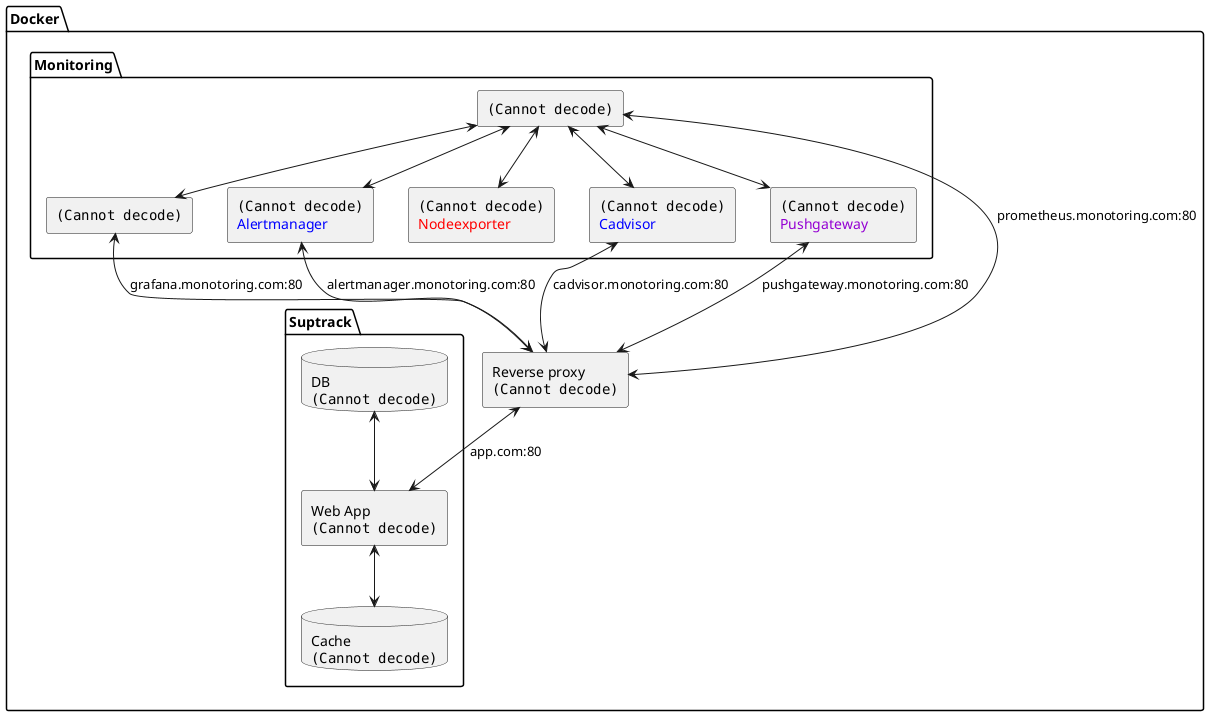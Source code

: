 @startuml DevStack

package Docker{
    rectangle Traefik[
        Reverse proxy
        <img:img/traefik.jpeg>
    ]
}

package Docker.Monitoring{
    
    rectangle Prometheus[
        <img:img/prometheus.png>
    ]

    rectangle Grafana[
        <img:img/grafana.png>
    ]

    rectangle Alertmanager #text:Blue[
        <img:img/prom.png>
        Alertmanager 
    ]

    rectangle Nodeexporter #text:Red[
        <img:img/prom.png>
        Nodeexporter
    ]

    rectangle Cadvisor #text:Blue[
        <img:img/prom.png>
        Cadvisor 
    ]

    rectangle Pushgateway #text:DarkViolet[
        <img:img/prom.png>
        Pushgateway 
    ]
}

package Docker.Suptrack{
    rectangle App [
        Web App
        <img:img/django.png>
    ]

    database Mysql[
        DB
        <img:img/mysql.jpeg>
    ]

    database Redis[
        Cache
        <img:img/redis.png>
    ]

    Traefik <--> App : app.com:80
    Mysql <--> App
    App <--> Redis

    Grafana <--> Traefik: grafana.monotoring.com:80
    Prometheus <--> Traefik: prometheus.monotoring.com:80
    Alertmanager <--> Traefik: alertmanager.monotoring.com:80
    Cadvisor <--> Traefik: cadvisor.monotoring.com:80
    Pushgateway <--> Traefik: pushgateway.monotoring.com:80
    Prometheus <--> Nodeexporter
    Prometheus <--> Alertmanager
    Prometheus <--> Cadvisor
    Prometheus <--> Grafana
    Prometheus <--> Pushgateway
}

@enduml